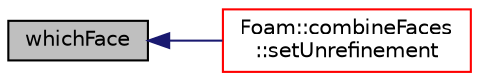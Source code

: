 digraph "whichFace"
{
  bgcolor="transparent";
  edge [fontname="Helvetica",fontsize="10",labelfontname="Helvetica",labelfontsize="10"];
  node [fontname="Helvetica",fontsize="10",shape=record];
  rankdir="LR";
  Node1 [label="whichFace",height=0.2,width=0.4,color="black", fillcolor="grey75", style="filled" fontcolor="black"];
  Node1 -> Node2 [dir="back",color="midnightblue",fontsize="10",style="solid",fontname="Helvetica"];
  Node2 [label="Foam::combineFaces\l::setUnrefinement",height=0.2,width=0.4,color="red",URL="$classFoam_1_1combineFaces.html#a5e5e6cc1f97c15b7bffabbda6a33b863",tooltip="Play commands into polyTopoChange to reinsert original faces. "];
}
